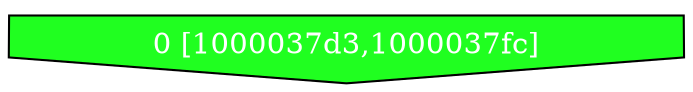 diGraph wc{
	wc_0  [style=filled fillcolor="#20FF20" fontcolor="#ffffff" shape=invhouse label="0 [1000037d3,1000037fc]"]


}